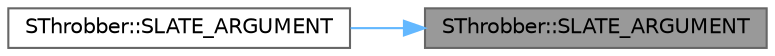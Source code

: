 digraph "SThrobber::SLATE_ARGUMENT"
{
 // INTERACTIVE_SVG=YES
 // LATEX_PDF_SIZE
  bgcolor="transparent";
  edge [fontname=Helvetica,fontsize=10,labelfontname=Helvetica,labelfontsize=10];
  node [fontname=Helvetica,fontsize=10,shape=box,height=0.2,width=0.4];
  rankdir="RL";
  Node1 [id="Node000001",label="SThrobber::SLATE_ARGUMENT",height=0.2,width=0.4,color="gray40", fillcolor="grey60", style="filled", fontcolor="black",tooltip="What each segment of the throbber looks like."];
  Node1 -> Node2 [id="edge1_Node000001_Node000002",dir="back",color="steelblue1",style="solid",tooltip=" "];
  Node2 [id="Node000002",label="SThrobber::SLATE_ARGUMENT",height=0.2,width=0.4,color="grey40", fillcolor="white", style="filled",URL="$da/d3e/classSThrobber.html#a4c89576cad76c757ddaed7ec1f94be03",tooltip="Which aspects of the throbber to animate."];
}

